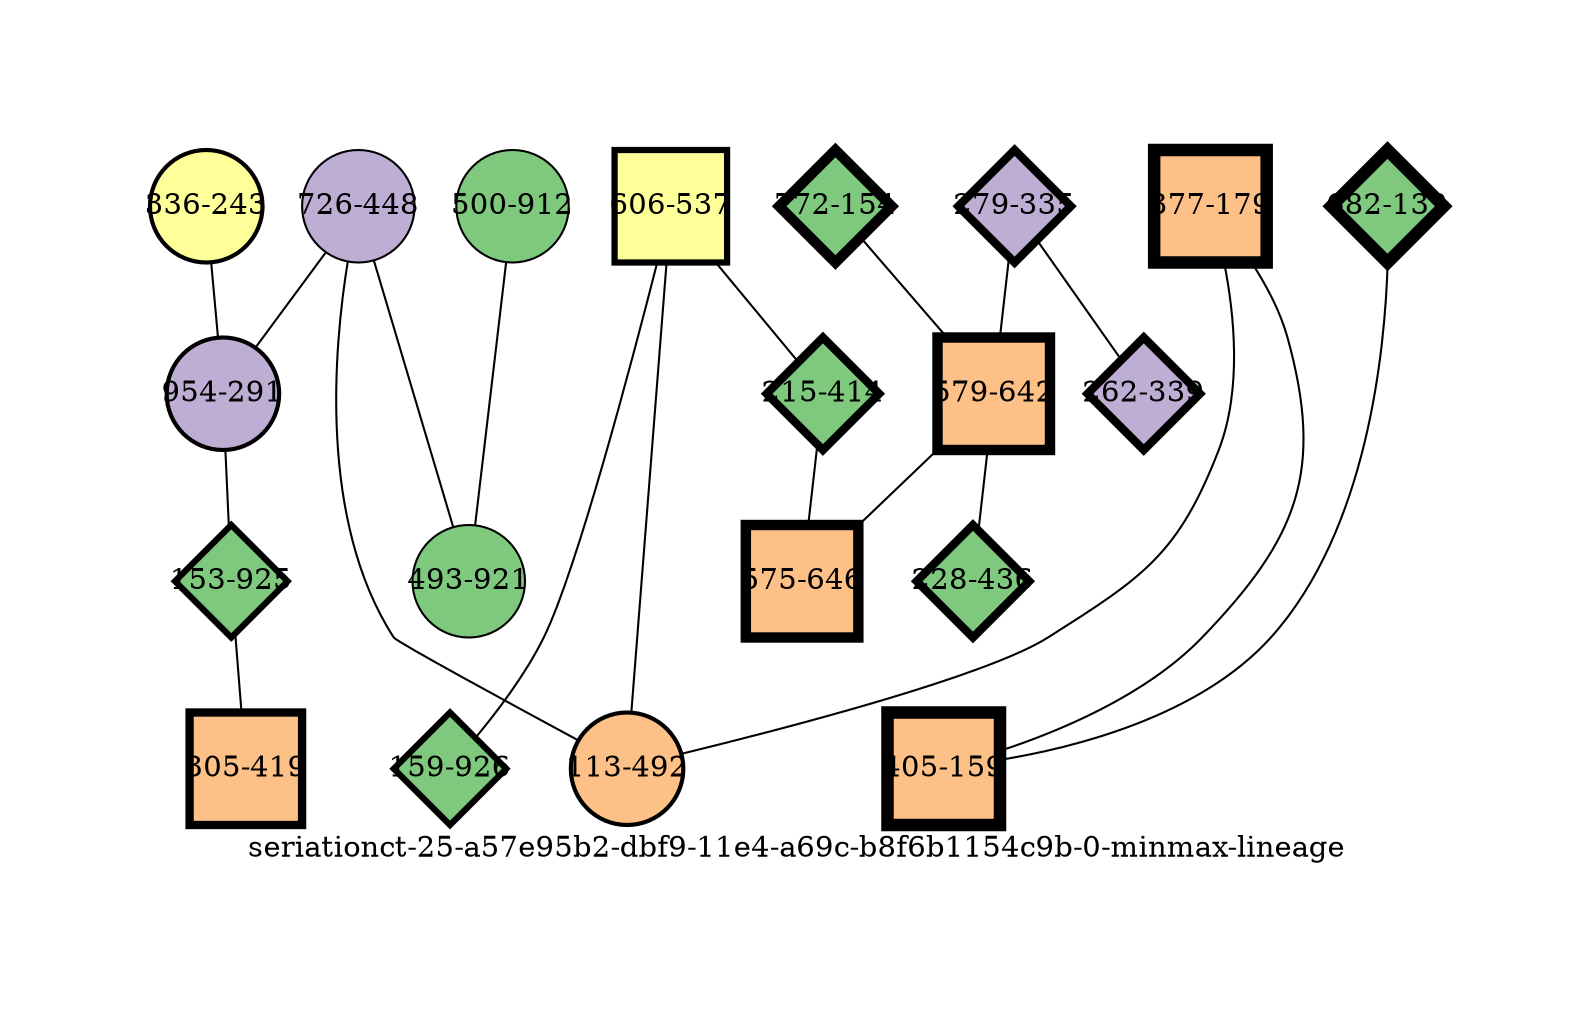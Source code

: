 strict graph "seriationct-25-a57e95b2-dbf9-11e4-a69c-b8f6b1154c9b-0-minmax-lineage" {
labelloc=b;
ratio=auto;
pad="1.0";
label="seriationct-25-a57e95b2-dbf9-11e4-a69c-b8f6b1154c9b-0-minmax-lineage";
node [width="0.75", style=filled, fixedsize=true, height="0.75", shape=circle, label=""];
0 [xCoordinate="154.0", appears_in_slice=5, yCoordinate="772.0", colorscheme=accent6, lineage_id=2, short_label="772-154", label="772-154", shape=diamond, cluster_id=0, fillcolor=1, size="500.0", id=0, penwidth="5.0"];
1 [xCoordinate="448.0", appears_in_slice=1, yCoordinate="726.0", colorscheme=accent6, lineage_id=0, short_label="726-448", label="726-448", shape=circle, cluster_id=1, fillcolor=2, size="500.0", id=1, penwidth="1.0"];
2 [xCoordinate="335.0", appears_in_slice=4, yCoordinate="279.0", colorscheme=accent6, lineage_id=2, short_label="279-335", label="279-335", shape=diamond, cluster_id=1, fillcolor=2, size="500.0", id=2, penwidth="4.0"];
3 [xCoordinate="537.0", appears_in_slice=3, yCoordinate="606.0", colorscheme=accent6, lineage_id=1, short_label="606-537", label="606-537", shape=square, cluster_id=3, fillcolor=4, size="500.0", id=3, penwidth="3.0"];
4 [xCoordinate="243.0", appears_in_slice=2, yCoordinate="336.0", colorscheme=accent6, lineage_id=0, short_label="336-243", label="336-243", shape=circle, cluster_id=3, fillcolor=4, size="500.0", id=6, penwidth="2.0"];
5 [xCoordinate="926.0", appears_in_slice=3, yCoordinate="159.0", colorscheme=accent6, lineage_id=2, short_label="159-926", label="159-926", shape=diamond, cluster_id=0, fillcolor=1, size="500.0", id=5, penwidth="3.0"];
6 [xCoordinate="291.0", appears_in_slice=2, yCoordinate="954.0", colorscheme=accent6, lineage_id=0, short_label="954-291", label="954-291", shape=circle, cluster_id=1, fillcolor=2, size="500.0", id=12, penwidth="2.0"];
7 [xCoordinate="912.0", appears_in_slice=1, yCoordinate="500.0", colorscheme=accent6, lineage_id=0, short_label="500-912", label="500-912", shape=circle, cluster_id=0, fillcolor=1, size="500.0", id=4, penwidth="1.0"];
8 [xCoordinate="414.0", appears_in_slice=4, yCoordinate="215.0", colorscheme=accent6, lineage_id=2, short_label="215-414", label="215-414", shape=diamond, cluster_id=0, fillcolor=1, size="500.0", id=7, penwidth="4.0"];
9 [xCoordinate="179.0", appears_in_slice=6, yCoordinate="377.0", colorscheme=accent6, lineage_id=1, short_label="377-179", label="377-179", shape=square, cluster_id=2, fillcolor=3, size="500.0", id=8, penwidth="6.0"];
10 [xCoordinate="642.0", appears_in_slice=5, yCoordinate="579.0", colorscheme=accent6, lineage_id=1, short_label="579-642", label="579-642", shape=square, cluster_id=2, fillcolor=3, size="500.0", id=16, penwidth="5.0"];
11 [xCoordinate="921.0", appears_in_slice=1, yCoordinate="493.0", colorscheme=accent6, lineage_id=0, short_label="493-921", label="493-921", shape=circle, cluster_id=0, fillcolor=1, size="500.0", id=10, penwidth="1.0"];
12 [xCoordinate="925.0", appears_in_slice=3, yCoordinate="153.0", colorscheme=accent6, lineage_id=2, short_label="153-925", label="153-925", shape=diamond, cluster_id=0, fillcolor=1, size="500.0", id=11, penwidth="3.0"];
13 [xCoordinate="339.0", appears_in_slice=4, yCoordinate="262.0", colorscheme=accent6, lineage_id=2, short_label="262-339", label="262-339", shape=diamond, cluster_id=1, fillcolor=2, size="500.0", id=14, penwidth="4.0"];
14 [xCoordinate="492.0", appears_in_slice=2, yCoordinate="113.0", colorscheme=accent6, lineage_id=0, short_label="113-492", label="113-492", shape=circle, cluster_id=2, fillcolor=3, size="500.0", id=13, penwidth="2.0"];
15 [xCoordinate="436.0", appears_in_slice=4, yCoordinate="228.0", colorscheme=accent6, lineage_id=2, short_label="228-436", label="228-436", shape=diamond, cluster_id=0, fillcolor=1, size="500.0", id=9, penwidth="4.0"];
16 [xCoordinate="132.0", appears_in_slice=6, yCoordinate="682.0", colorscheme=accent6, lineage_id=2, short_label="682-132", label="682-132", shape=diamond, cluster_id=0, fillcolor=1, size="500.0", id=15, penwidth="6.0"];
17 [xCoordinate="159.0", appears_in_slice=6, yCoordinate="405.0", colorscheme=accent6, lineage_id=1, short_label="405-159", label="405-159", shape=square, cluster_id=2, fillcolor=3, size="500.0", id=17, penwidth="6.0"];
18 [xCoordinate="419.0", appears_in_slice=4, yCoordinate="305.0", colorscheme=accent6, lineage_id=1, short_label="305-419", label="305-419", shape=square, cluster_id=2, fillcolor=3, size="500.0", id=18, penwidth="4.0"];
19 [xCoordinate="646.0", appears_in_slice=5, yCoordinate="575.0", colorscheme=accent6, lineage_id=1, short_label="575-646", label="575-646", shape=square, cluster_id=2, fillcolor=3, size="500.0", id=19, penwidth="5.0"];
0 -- 10  [inverseweight="23.5180217096", weight="0.0425205832509"];
1 -- 11  [inverseweight="2.20677975555", weight="0.453148982124"];
1 -- 14  [inverseweight="2.05491791959", weight="0.486637442045"];
1 -- 6  [inverseweight="2.08040981119", weight="0.480674526057"];
2 -- 10  [inverseweight="1.55363437978", weight="0.643652079931"];
2 -- 13  [inverseweight="41.6666666667", weight="0.024"];
3 -- 8  [inverseweight="2.50112575994", weight="0.399819959482"];
3 -- 5  [inverseweight="1.15594654968", weight="0.865091902632"];
3 -- 14  [inverseweight="2.17650664775", weight="0.459451847314"];
4 -- 6  [inverseweight="18.7911507001", weight="0.0532165387826"];
6 -- 12  [inverseweight="1.85639014882", weight="0.538679867825"];
7 -- 11  [inverseweight="21.204723242", weight="0.0471593044902"];
8 -- 19  [inverseweight="1.80274138597", weight="0.554710735429"];
9 -- 17  [inverseweight="2.32822718049", weight="0.429511350257"];
9 -- 14  [inverseweight="1.59300309398", weight="0.627745171228"];
10 -- 19  [inverseweight="1.53495603243", weight="0.651484458756"];
10 -- 15  [inverseweight="2.62330785636", weight="0.381198111223"];
12 -- 18  [inverseweight="2.53758071538", weight="0.394076134776"];
16 -- 17  [inverseweight="2.41791483438", weight="0.41357949659"];
}

